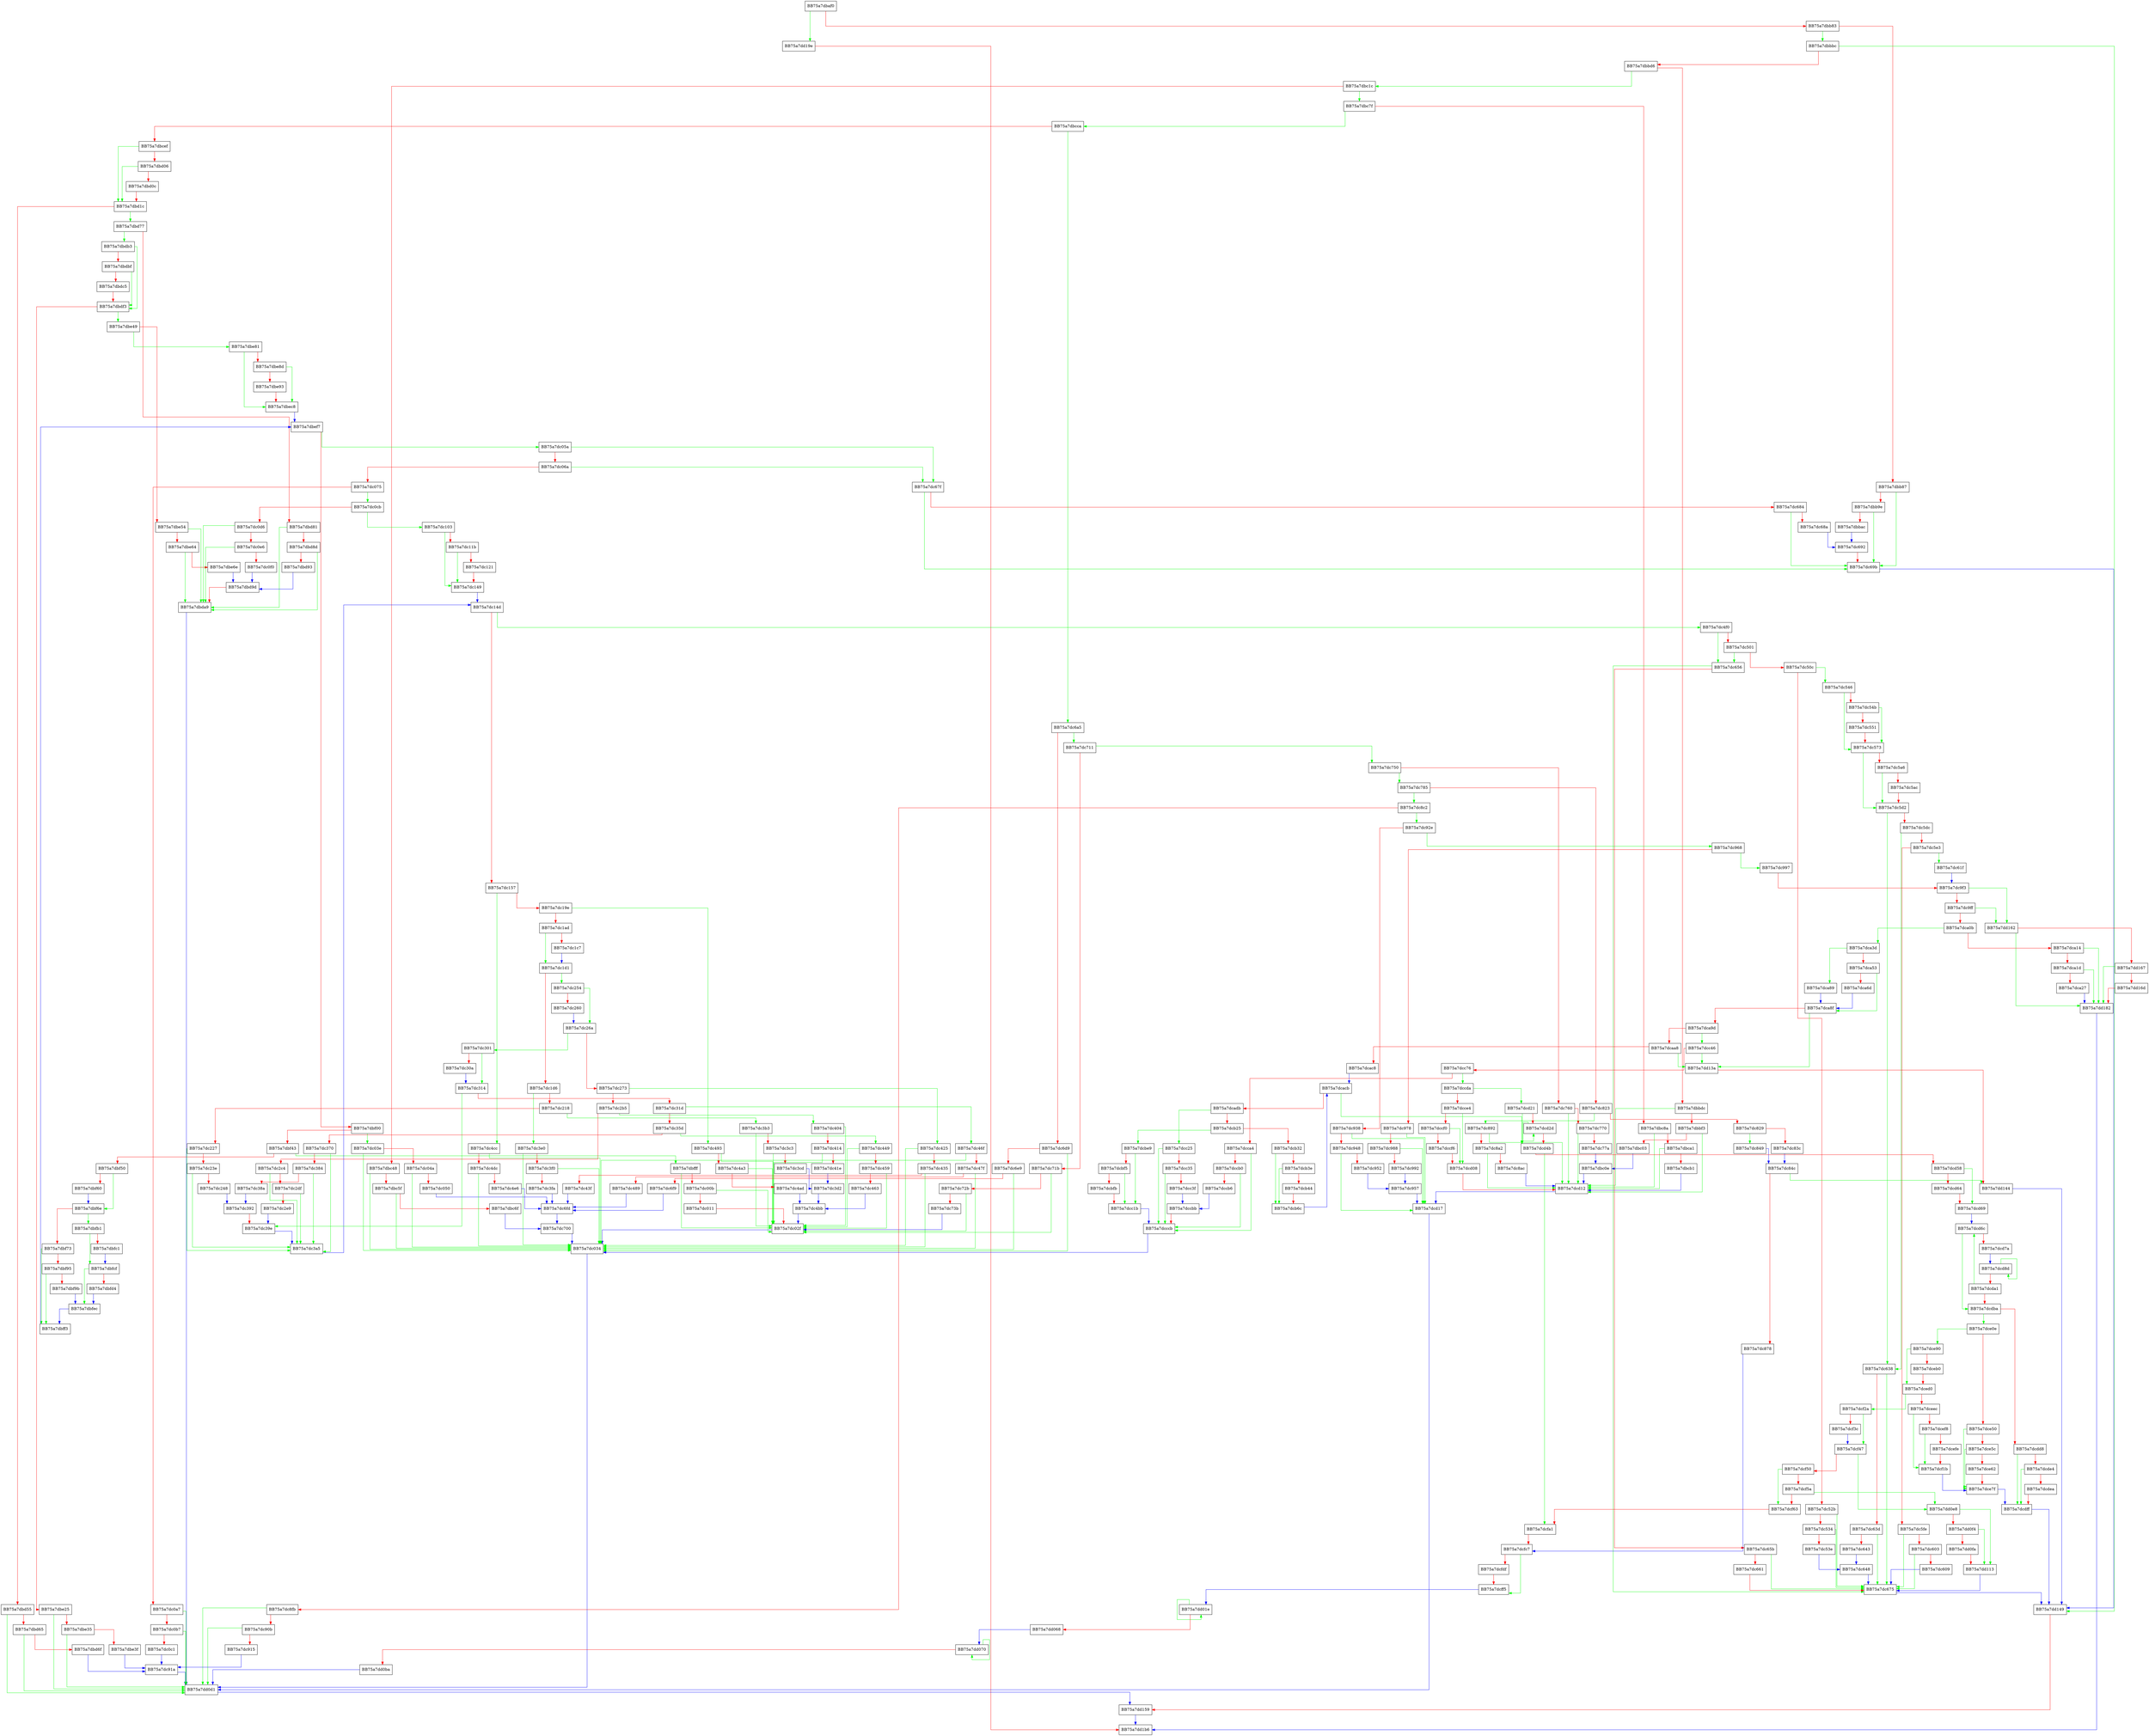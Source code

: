 digraph CreateInstance {
  node [shape="box"];
  graph [splines=ortho];
  BB75a7dbaf0 -> BB75a7dd19e [color="green"];
  BB75a7dbaf0 -> BB75a7dbb83 [color="red"];
  BB75a7dbb83 -> BB75a7dbbbc [color="green"];
  BB75a7dbb83 -> BB75a7dbb87 [color="red"];
  BB75a7dbb87 -> BB75a7dc69b [color="green"];
  BB75a7dbb87 -> BB75a7dbb9e [color="red"];
  BB75a7dbb9e -> BB75a7dc69b [color="green"];
  BB75a7dbb9e -> BB75a7dbbac [color="red"];
  BB75a7dbbac -> BB75a7dc692 [color="blue"];
  BB75a7dbbbc -> BB75a7dd149 [color="green"];
  BB75a7dbbbc -> BB75a7dbbd6 [color="red"];
  BB75a7dbbd6 -> BB75a7dbc1c [color="green"];
  BB75a7dbbd6 -> BB75a7dbbdc [color="red"];
  BB75a7dbbdc -> BB75a7dcd12 [color="green"];
  BB75a7dbbdc -> BB75a7dbbf3 [color="red"];
  BB75a7dbbf3 -> BB75a7dcd12 [color="green"];
  BB75a7dbbf3 -> BB75a7dbc03 [color="red"];
  BB75a7dbc03 -> BB75a7dbc0e [color="blue"];
  BB75a7dbc0e -> BB75a7dcd12 [color="blue"];
  BB75a7dbc1c -> BB75a7dbc7f [color="green"];
  BB75a7dbc1c -> BB75a7dbc48 [color="red"];
  BB75a7dbc48 -> BB75a7dc034 [color="green"];
  BB75a7dbc48 -> BB75a7dbc5f [color="red"];
  BB75a7dbc5f -> BB75a7dc034 [color="green"];
  BB75a7dbc5f -> BB75a7dbc6f [color="red"];
  BB75a7dbc6f -> BB75a7dc700 [color="blue"];
  BB75a7dbc7f -> BB75a7dbcca [color="green"];
  BB75a7dbc7f -> BB75a7dbc8a [color="red"];
  BB75a7dbc8a -> BB75a7dcd12 [color="green"];
  BB75a7dbc8a -> BB75a7dbca1 [color="red"];
  BB75a7dbca1 -> BB75a7dcd12 [color="green"];
  BB75a7dbca1 -> BB75a7dbcb1 [color="red"];
  BB75a7dbcb1 -> BB75a7dcd12 [color="blue"];
  BB75a7dbcca -> BB75a7dc6a5 [color="green"];
  BB75a7dbcca -> BB75a7dbcef [color="red"];
  BB75a7dbcef -> BB75a7dbd1c [color="green"];
  BB75a7dbcef -> BB75a7dbd06 [color="red"];
  BB75a7dbd06 -> BB75a7dbd1c [color="green"];
  BB75a7dbd06 -> BB75a7dbd0c [color="red"];
  BB75a7dbd0c -> BB75a7dbd1c [color="red"];
  BB75a7dbd1c -> BB75a7dbd77 [color="green"];
  BB75a7dbd1c -> BB75a7dbd55 [color="red"];
  BB75a7dbd55 -> BB75a7dd0d1 [color="green"];
  BB75a7dbd55 -> BB75a7dbd65 [color="red"];
  BB75a7dbd65 -> BB75a7dd0d1 [color="green"];
  BB75a7dbd65 -> BB75a7dbd6f [color="red"];
  BB75a7dbd6f -> BB75a7dc91a [color="blue"];
  BB75a7dbd77 -> BB75a7dbdb3 [color="green"];
  BB75a7dbd77 -> BB75a7dbd81 [color="red"];
  BB75a7dbd81 -> BB75a7dbda9 [color="green"];
  BB75a7dbd81 -> BB75a7dbd8d [color="red"];
  BB75a7dbd8d -> BB75a7dbda9 [color="green"];
  BB75a7dbd8d -> BB75a7dbd93 [color="red"];
  BB75a7dbd93 -> BB75a7dbd9d [color="blue"];
  BB75a7dbd9d -> BB75a7dbda9 [color="red"];
  BB75a7dbda9 -> BB75a7dd0d1 [color="blue"];
  BB75a7dbdb3 -> BB75a7dbdf3 [color="green"];
  BB75a7dbdb3 -> BB75a7dbdbf [color="red"];
  BB75a7dbdbf -> BB75a7dbdf3 [color="green"];
  BB75a7dbdbf -> BB75a7dbdc5 [color="red"];
  BB75a7dbdc5 -> BB75a7dbdf3 [color="red"];
  BB75a7dbdf3 -> BB75a7dbe49 [color="green"];
  BB75a7dbdf3 -> BB75a7dbe25 [color="red"];
  BB75a7dbe25 -> BB75a7dd0d1 [color="green"];
  BB75a7dbe25 -> BB75a7dbe35 [color="red"];
  BB75a7dbe35 -> BB75a7dd0d1 [color="green"];
  BB75a7dbe35 -> BB75a7dbe3f [color="red"];
  BB75a7dbe3f -> BB75a7dc91a [color="blue"];
  BB75a7dbe49 -> BB75a7dbe81 [color="green"];
  BB75a7dbe49 -> BB75a7dbe54 [color="red"];
  BB75a7dbe54 -> BB75a7dbda9 [color="green"];
  BB75a7dbe54 -> BB75a7dbe64 [color="red"];
  BB75a7dbe64 -> BB75a7dbda9 [color="green"];
  BB75a7dbe64 -> BB75a7dbe6e [color="red"];
  BB75a7dbe6e -> BB75a7dbd9d [color="blue"];
  BB75a7dbe81 -> BB75a7dbec8 [color="green"];
  BB75a7dbe81 -> BB75a7dbe8d [color="red"];
  BB75a7dbe8d -> BB75a7dbec8 [color="green"];
  BB75a7dbe8d -> BB75a7dbe93 [color="red"];
  BB75a7dbe93 -> BB75a7dbec8 [color="red"];
  BB75a7dbec8 -> BB75a7dbef7 [color="blue"];
  BB75a7dbef7 -> BB75a7dc05a [color="green"];
  BB75a7dbef7 -> BB75a7dbf00 [color="red"];
  BB75a7dbf00 -> BB75a7dc03e [color="green"];
  BB75a7dbf00 -> BB75a7dbf43 [color="red"];
  BB75a7dbf43 -> BB75a7dbfff [color="green"];
  BB75a7dbf43 -> BB75a7dbf50 [color="red"];
  BB75a7dbf50 -> BB75a7dbf6e [color="green"];
  BB75a7dbf50 -> BB75a7dbf60 [color="red"];
  BB75a7dbf60 -> BB75a7dbf6e [color="blue"];
  BB75a7dbf6e -> BB75a7dbfb1 [color="green"];
  BB75a7dbf6e -> BB75a7dbf73 [color="red"];
  BB75a7dbf73 -> BB75a7dbff3 [color="green"];
  BB75a7dbf73 -> BB75a7dbf95 [color="red"];
  BB75a7dbf95 -> BB75a7dbff3 [color="green"];
  BB75a7dbf95 -> BB75a7dbf9b [color="red"];
  BB75a7dbf9b -> BB75a7dbfec [color="blue"];
  BB75a7dbfb1 -> BB75a7dbfcf [color="green"];
  BB75a7dbfb1 -> BB75a7dbfc1 [color="red"];
  BB75a7dbfc1 -> BB75a7dbfcf [color="blue"];
  BB75a7dbfcf -> BB75a7dbfec [color="green"];
  BB75a7dbfcf -> BB75a7dbfd4 [color="red"];
  BB75a7dbfd4 -> BB75a7dbfec [color="blue"];
  BB75a7dbfec -> BB75a7dbff3 [color="blue"];
  BB75a7dbff3 -> BB75a7dbef7 [color="blue"];
  BB75a7dbfff -> BB75a7dc02f [color="green"];
  BB75a7dbfff -> BB75a7dc00b [color="red"];
  BB75a7dc00b -> BB75a7dc02f [color="green"];
  BB75a7dc00b -> BB75a7dc011 [color="red"];
  BB75a7dc011 -> BB75a7dc02f [color="red"];
  BB75a7dc02f -> BB75a7dc034 [color="blue"];
  BB75a7dc034 -> BB75a7dd0d1 [color="blue"];
  BB75a7dc03e -> BB75a7dc034 [color="green"];
  BB75a7dc03e -> BB75a7dc04a [color="red"];
  BB75a7dc04a -> BB75a7dc034 [color="green"];
  BB75a7dc04a -> BB75a7dc050 [color="red"];
  BB75a7dc050 -> BB75a7dc6fd [color="blue"];
  BB75a7dc05a -> BB75a7dc67f [color="green"];
  BB75a7dc05a -> BB75a7dc06a [color="red"];
  BB75a7dc06a -> BB75a7dc67f [color="green"];
  BB75a7dc06a -> BB75a7dc075 [color="red"];
  BB75a7dc075 -> BB75a7dc0cb [color="green"];
  BB75a7dc075 -> BB75a7dc0a7 [color="red"];
  BB75a7dc0a7 -> BB75a7dd0d1 [color="green"];
  BB75a7dc0a7 -> BB75a7dc0b7 [color="red"];
  BB75a7dc0b7 -> BB75a7dd0d1 [color="green"];
  BB75a7dc0b7 -> BB75a7dc0c1 [color="red"];
  BB75a7dc0c1 -> BB75a7dc91a [color="blue"];
  BB75a7dc0cb -> BB75a7dc103 [color="green"];
  BB75a7dc0cb -> BB75a7dc0d6 [color="red"];
  BB75a7dc0d6 -> BB75a7dbda9 [color="green"];
  BB75a7dc0d6 -> BB75a7dc0e6 [color="red"];
  BB75a7dc0e6 -> BB75a7dbda9 [color="green"];
  BB75a7dc0e6 -> BB75a7dc0f0 [color="red"];
  BB75a7dc0f0 -> BB75a7dbd9d [color="blue"];
  BB75a7dc103 -> BB75a7dc149 [color="green"];
  BB75a7dc103 -> BB75a7dc11b [color="red"];
  BB75a7dc11b -> BB75a7dc149 [color="green"];
  BB75a7dc11b -> BB75a7dc121 [color="red"];
  BB75a7dc121 -> BB75a7dc149 [color="red"];
  BB75a7dc149 -> BB75a7dc14d [color="blue"];
  BB75a7dc14d -> BB75a7dc4f0 [color="green"];
  BB75a7dc14d -> BB75a7dc157 [color="red"];
  BB75a7dc157 -> BB75a7dc4cc [color="green"];
  BB75a7dc157 -> BB75a7dc19e [color="red"];
  BB75a7dc19e -> BB75a7dc493 [color="green"];
  BB75a7dc19e -> BB75a7dc1ad [color="red"];
  BB75a7dc1ad -> BB75a7dc1d1 [color="green"];
  BB75a7dc1ad -> BB75a7dc1c7 [color="red"];
  BB75a7dc1c7 -> BB75a7dc1d1 [color="blue"];
  BB75a7dc1d1 -> BB75a7dc254 [color="green"];
  BB75a7dc1d1 -> BB75a7dc1d6 [color="red"];
  BB75a7dc1d6 -> BB75a7dc3e0 [color="green"];
  BB75a7dc1d6 -> BB75a7dc218 [color="red"];
  BB75a7dc218 -> BB75a7dc3b3 [color="green"];
  BB75a7dc218 -> BB75a7dc227 [color="red"];
  BB75a7dc227 -> BB75a7dc3a5 [color="green"];
  BB75a7dc227 -> BB75a7dc23e [color="red"];
  BB75a7dc23e -> BB75a7dc3a5 [color="green"];
  BB75a7dc23e -> BB75a7dc248 [color="red"];
  BB75a7dc248 -> BB75a7dc392 [color="blue"];
  BB75a7dc254 -> BB75a7dc26a [color="green"];
  BB75a7dc254 -> BB75a7dc260 [color="red"];
  BB75a7dc260 -> BB75a7dc26a [color="blue"];
  BB75a7dc26a -> BB75a7dc301 [color="green"];
  BB75a7dc26a -> BB75a7dc273 [color="red"];
  BB75a7dc273 -> BB75a7dc425 [color="green"];
  BB75a7dc273 -> BB75a7dc2b5 [color="red"];
  BB75a7dc2b5 -> BB75a7dc404 [color="green"];
  BB75a7dc2b5 -> BB75a7dc2c4 [color="red"];
  BB75a7dc2c4 -> BB75a7dc3a5 [color="green"];
  BB75a7dc2c4 -> BB75a7dc2df [color="red"];
  BB75a7dc2df -> BB75a7dc3a5 [color="green"];
  BB75a7dc2df -> BB75a7dc2e9 [color="red"];
  BB75a7dc2e9 -> BB75a7dc39e [color="blue"];
  BB75a7dc301 -> BB75a7dc314 [color="green"];
  BB75a7dc301 -> BB75a7dc30a [color="red"];
  BB75a7dc30a -> BB75a7dc314 [color="blue"];
  BB75a7dc314 -> BB75a7dc39e [color="green"];
  BB75a7dc314 -> BB75a7dc31d [color="red"];
  BB75a7dc31d -> BB75a7dc46f [color="green"];
  BB75a7dc31d -> BB75a7dc35d [color="red"];
  BB75a7dc35d -> BB75a7dc449 [color="green"];
  BB75a7dc35d -> BB75a7dc370 [color="red"];
  BB75a7dc370 -> BB75a7dc3a5 [color="green"];
  BB75a7dc370 -> BB75a7dc384 [color="red"];
  BB75a7dc384 -> BB75a7dc3a5 [color="green"];
  BB75a7dc384 -> BB75a7dc38a [color="red"];
  BB75a7dc38a -> BB75a7dc392 [color="blue"];
  BB75a7dc392 -> BB75a7dc39e [color="red"];
  BB75a7dc39e -> BB75a7dc3a5 [color="blue"];
  BB75a7dc3a5 -> BB75a7dc14d [color="blue"];
  BB75a7dc3b3 -> BB75a7dc02f [color="green"];
  BB75a7dc3b3 -> BB75a7dc3c3 [color="red"];
  BB75a7dc3c3 -> BB75a7dc02f [color="green"];
  BB75a7dc3c3 -> BB75a7dc3cd [color="red"];
  BB75a7dc3cd -> BB75a7dc3d2 [color="blue"];
  BB75a7dc3d2 -> BB75a7dc4bb [color="blue"];
  BB75a7dc3e0 -> BB75a7dc034 [color="green"];
  BB75a7dc3e0 -> BB75a7dc3f0 [color="red"];
  BB75a7dc3f0 -> BB75a7dc034 [color="green"];
  BB75a7dc3f0 -> BB75a7dc3fa [color="red"];
  BB75a7dc3fa -> BB75a7dc6fd [color="blue"];
  BB75a7dc404 -> BB75a7dc02f [color="green"];
  BB75a7dc404 -> BB75a7dc414 [color="red"];
  BB75a7dc414 -> BB75a7dc02f [color="green"];
  BB75a7dc414 -> BB75a7dc41e [color="red"];
  BB75a7dc41e -> BB75a7dc3d2 [color="blue"];
  BB75a7dc425 -> BB75a7dc034 [color="green"];
  BB75a7dc425 -> BB75a7dc435 [color="red"];
  BB75a7dc435 -> BB75a7dc034 [color="green"];
  BB75a7dc435 -> BB75a7dc43f [color="red"];
  BB75a7dc43f -> BB75a7dc6fd [color="blue"];
  BB75a7dc449 -> BB75a7dc02f [color="green"];
  BB75a7dc449 -> BB75a7dc459 [color="red"];
  BB75a7dc459 -> BB75a7dc02f [color="green"];
  BB75a7dc459 -> BB75a7dc463 [color="red"];
  BB75a7dc463 -> BB75a7dc4bb [color="blue"];
  BB75a7dc46f -> BB75a7dc034 [color="green"];
  BB75a7dc46f -> BB75a7dc47f [color="red"];
  BB75a7dc47f -> BB75a7dc034 [color="green"];
  BB75a7dc47f -> BB75a7dc489 [color="red"];
  BB75a7dc489 -> BB75a7dc6fd [color="blue"];
  BB75a7dc493 -> BB75a7dc02f [color="green"];
  BB75a7dc493 -> BB75a7dc4a3 [color="red"];
  BB75a7dc4a3 -> BB75a7dc02f [color="green"];
  BB75a7dc4a3 -> BB75a7dc4ad [color="red"];
  BB75a7dc4ad -> BB75a7dc4bb [color="blue"];
  BB75a7dc4bb -> BB75a7dc02f [color="blue"];
  BB75a7dc4cc -> BB75a7dc034 [color="green"];
  BB75a7dc4cc -> BB75a7dc4dc [color="red"];
  BB75a7dc4dc -> BB75a7dc034 [color="green"];
  BB75a7dc4dc -> BB75a7dc4e6 [color="red"];
  BB75a7dc4e6 -> BB75a7dc6fd [color="blue"];
  BB75a7dc4f0 -> BB75a7dc656 [color="green"];
  BB75a7dc4f0 -> BB75a7dc501 [color="red"];
  BB75a7dc501 -> BB75a7dc656 [color="green"];
  BB75a7dc501 -> BB75a7dc50c [color="red"];
  BB75a7dc50c -> BB75a7dc546 [color="green"];
  BB75a7dc50c -> BB75a7dc52b [color="red"];
  BB75a7dc52b -> BB75a7dc675 [color="green"];
  BB75a7dc52b -> BB75a7dc534 [color="red"];
  BB75a7dc534 -> BB75a7dc675 [color="green"];
  BB75a7dc534 -> BB75a7dc53e [color="red"];
  BB75a7dc53e -> BB75a7dc648 [color="blue"];
  BB75a7dc546 -> BB75a7dc573 [color="green"];
  BB75a7dc546 -> BB75a7dc54b [color="red"];
  BB75a7dc54b -> BB75a7dc573 [color="green"];
  BB75a7dc54b -> BB75a7dc551 [color="red"];
  BB75a7dc551 -> BB75a7dc573 [color="red"];
  BB75a7dc573 -> BB75a7dc5d2 [color="green"];
  BB75a7dc573 -> BB75a7dc5a6 [color="red"];
  BB75a7dc5a6 -> BB75a7dc5d2 [color="green"];
  BB75a7dc5a6 -> BB75a7dc5ac [color="red"];
  BB75a7dc5ac -> BB75a7dc5d2 [color="red"];
  BB75a7dc5d2 -> BB75a7dc638 [color="green"];
  BB75a7dc5d2 -> BB75a7dc5dc [color="red"];
  BB75a7dc5dc -> BB75a7dc638 [color="green"];
  BB75a7dc5dc -> BB75a7dc5e3 [color="red"];
  BB75a7dc5e3 -> BB75a7dc61f [color="green"];
  BB75a7dc5e3 -> BB75a7dc5fe [color="red"];
  BB75a7dc5fe -> BB75a7dc675 [color="green"];
  BB75a7dc5fe -> BB75a7dc603 [color="red"];
  BB75a7dc603 -> BB75a7dc675 [color="green"];
  BB75a7dc603 -> BB75a7dc609 [color="red"];
  BB75a7dc609 -> BB75a7dc675 [color="blue"];
  BB75a7dc61f -> BB75a7dc9f3 [color="blue"];
  BB75a7dc638 -> BB75a7dc675 [color="green"];
  BB75a7dc638 -> BB75a7dc63d [color="red"];
  BB75a7dc63d -> BB75a7dc675 [color="green"];
  BB75a7dc63d -> BB75a7dc643 [color="red"];
  BB75a7dc643 -> BB75a7dc648 [color="blue"];
  BB75a7dc648 -> BB75a7dc675 [color="blue"];
  BB75a7dc656 -> BB75a7dc675 [color="green"];
  BB75a7dc656 -> BB75a7dc65b [color="red"];
  BB75a7dc65b -> BB75a7dc675 [color="green"];
  BB75a7dc65b -> BB75a7dc661 [color="red"];
  BB75a7dc661 -> BB75a7dc675 [color="red"];
  BB75a7dc675 -> BB75a7dd149 [color="blue"];
  BB75a7dc67f -> BB75a7dc69b [color="green"];
  BB75a7dc67f -> BB75a7dc684 [color="red"];
  BB75a7dc684 -> BB75a7dc69b [color="green"];
  BB75a7dc684 -> BB75a7dc68a [color="red"];
  BB75a7dc68a -> BB75a7dc692 [color="blue"];
  BB75a7dc692 -> BB75a7dc69b [color="red"];
  BB75a7dc69b -> BB75a7dd149 [color="blue"];
  BB75a7dc6a5 -> BB75a7dc711 [color="green"];
  BB75a7dc6a5 -> BB75a7dc6d9 [color="red"];
  BB75a7dc6d9 -> BB75a7dc034 [color="green"];
  BB75a7dc6d9 -> BB75a7dc6e9 [color="red"];
  BB75a7dc6e9 -> BB75a7dc034 [color="green"];
  BB75a7dc6e9 -> BB75a7dc6f9 [color="red"];
  BB75a7dc6f9 -> BB75a7dc6fd [color="blue"];
  BB75a7dc6fd -> BB75a7dc700 [color="blue"];
  BB75a7dc700 -> BB75a7dc034 [color="blue"];
  BB75a7dc711 -> BB75a7dc750 [color="green"];
  BB75a7dc711 -> BB75a7dc71b [color="red"];
  BB75a7dc71b -> BB75a7dc02f [color="green"];
  BB75a7dc71b -> BB75a7dc72b [color="red"];
  BB75a7dc72b -> BB75a7dc02f [color="green"];
  BB75a7dc72b -> BB75a7dc73b [color="red"];
  BB75a7dc73b -> BB75a7dc02f [color="blue"];
  BB75a7dc750 -> BB75a7dc785 [color="green"];
  BB75a7dc750 -> BB75a7dc760 [color="red"];
  BB75a7dc760 -> BB75a7dcd12 [color="green"];
  BB75a7dc760 -> BB75a7dc770 [color="red"];
  BB75a7dc770 -> BB75a7dcd12 [color="green"];
  BB75a7dc770 -> BB75a7dc77a [color="red"];
  BB75a7dc77a -> BB75a7dbc0e [color="blue"];
  BB75a7dc785 -> BB75a7dc8c2 [color="green"];
  BB75a7dc785 -> BB75a7dc823 [color="red"];
  BB75a7dc823 -> BB75a7dc892 [color="green"];
  BB75a7dc823 -> BB75a7dc829 [color="red"];
  BB75a7dc829 -> BB75a7dc849 [color="green"];
  BB75a7dc829 -> BB75a7dc83c [color="red"];
  BB75a7dc83c -> BB75a7dc84c [color="blue"];
  BB75a7dc849 -> BB75a7dc84c [color="blue"];
  BB75a7dc84c -> BB75a7dd144 [color="green"];
  BB75a7dc84c -> BB75a7dc878 [color="red"];
  BB75a7dc878 -> BB75a7dcfc7 [color="blue"];
  BB75a7dc892 -> BB75a7dcd12 [color="green"];
  BB75a7dc892 -> BB75a7dc8a2 [color="red"];
  BB75a7dc8a2 -> BB75a7dcd12 [color="green"];
  BB75a7dc8a2 -> BB75a7dc8ac [color="red"];
  BB75a7dc8ac -> BB75a7dcd12 [color="blue"];
  BB75a7dc8c2 -> BB75a7dc92e [color="green"];
  BB75a7dc8c2 -> BB75a7dc8fb [color="red"];
  BB75a7dc8fb -> BB75a7dd0d1 [color="green"];
  BB75a7dc8fb -> BB75a7dc90b [color="red"];
  BB75a7dc90b -> BB75a7dd0d1 [color="green"];
  BB75a7dc90b -> BB75a7dc915 [color="red"];
  BB75a7dc915 -> BB75a7dc91a [color="blue"];
  BB75a7dc91a -> BB75a7dd0d1 [color="blue"];
  BB75a7dc92e -> BB75a7dc968 [color="green"];
  BB75a7dc92e -> BB75a7dc938 [color="red"];
  BB75a7dc938 -> BB75a7dcd17 [color="green"];
  BB75a7dc938 -> BB75a7dc948 [color="red"];
  BB75a7dc948 -> BB75a7dcd17 [color="green"];
  BB75a7dc948 -> BB75a7dc952 [color="red"];
  BB75a7dc952 -> BB75a7dc957 [color="blue"];
  BB75a7dc957 -> BB75a7dcd17 [color="blue"];
  BB75a7dc968 -> BB75a7dc997 [color="green"];
  BB75a7dc968 -> BB75a7dc978 [color="red"];
  BB75a7dc978 -> BB75a7dcd17 [color="green"];
  BB75a7dc978 -> BB75a7dc988 [color="red"];
  BB75a7dc988 -> BB75a7dcd17 [color="green"];
  BB75a7dc988 -> BB75a7dc992 [color="red"];
  BB75a7dc992 -> BB75a7dc957 [color="blue"];
  BB75a7dc997 -> BB75a7dc9f3 [color="red"];
  BB75a7dc9f3 -> BB75a7dd162 [color="green"];
  BB75a7dc9f3 -> BB75a7dc9ff [color="red"];
  BB75a7dc9ff -> BB75a7dd162 [color="green"];
  BB75a7dc9ff -> BB75a7dca0b [color="red"];
  BB75a7dca0b -> BB75a7dca3d [color="green"];
  BB75a7dca0b -> BB75a7dca14 [color="red"];
  BB75a7dca14 -> BB75a7dd182 [color="green"];
  BB75a7dca14 -> BB75a7dca1d [color="red"];
  BB75a7dca1d -> BB75a7dd182 [color="green"];
  BB75a7dca1d -> BB75a7dca27 [color="red"];
  BB75a7dca27 -> BB75a7dd182 [color="blue"];
  BB75a7dca3d -> BB75a7dca89 [color="green"];
  BB75a7dca3d -> BB75a7dca53 [color="red"];
  BB75a7dca53 -> BB75a7dca8f [color="green"];
  BB75a7dca53 -> BB75a7dca6d [color="red"];
  BB75a7dca6d -> BB75a7dca8f [color="blue"];
  BB75a7dca89 -> BB75a7dca8f [color="blue"];
  BB75a7dca8f -> BB75a7dd13a [color="green"];
  BB75a7dca8f -> BB75a7dca9d [color="red"];
  BB75a7dca9d -> BB75a7dcc46 [color="green"];
  BB75a7dca9d -> BB75a7dcaa8 [color="red"];
  BB75a7dcaa8 -> BB75a7dd13a [color="green"];
  BB75a7dcaa8 -> BB75a7dcac8 [color="red"];
  BB75a7dcac8 -> BB75a7dcacb [color="blue"];
  BB75a7dcacb -> BB75a7dcd4b [color="green"];
  BB75a7dcacb -> BB75a7dcadb [color="red"];
  BB75a7dcadb -> BB75a7dcc25 [color="green"];
  BB75a7dcadb -> BB75a7dcb25 [color="red"];
  BB75a7dcb25 -> BB75a7dcbe9 [color="green"];
  BB75a7dcb25 -> BB75a7dcb32 [color="red"];
  BB75a7dcb32 -> BB75a7dcb6c [color="green"];
  BB75a7dcb32 -> BB75a7dcb3e [color="red"];
  BB75a7dcb3e -> BB75a7dcb6c [color="green"];
  BB75a7dcb3e -> BB75a7dcb44 [color="red"];
  BB75a7dcb44 -> BB75a7dcb6c [color="red"];
  BB75a7dcb6c -> BB75a7dcacb [color="blue"];
  BB75a7dcbe9 -> BB75a7dcc1b [color="green"];
  BB75a7dcbe9 -> BB75a7dcbf5 [color="red"];
  BB75a7dcbf5 -> BB75a7dcc1b [color="green"];
  BB75a7dcbf5 -> BB75a7dcbfb [color="red"];
  BB75a7dcbfb -> BB75a7dcc1b [color="red"];
  BB75a7dcc1b -> BB75a7dcccb [color="blue"];
  BB75a7dcc25 -> BB75a7dcccb [color="green"];
  BB75a7dcc25 -> BB75a7dcc35 [color="red"];
  BB75a7dcc35 -> BB75a7dcccb [color="green"];
  BB75a7dcc35 -> BB75a7dcc3f [color="red"];
  BB75a7dcc3f -> BB75a7dccbb [color="blue"];
  BB75a7dcc46 -> BB75a7dd13a [color="green"];
  BB75a7dcc46 -> BB75a7dcc76 [color="red"];
  BB75a7dcc76 -> BB75a7dccda [color="green"];
  BB75a7dcc76 -> BB75a7dcca4 [color="red"];
  BB75a7dcca4 -> BB75a7dcccb [color="green"];
  BB75a7dcca4 -> BB75a7dccb0 [color="red"];
  BB75a7dccb0 -> BB75a7dcccb [color="green"];
  BB75a7dccb0 -> BB75a7dccb6 [color="red"];
  BB75a7dccb6 -> BB75a7dccbb [color="blue"];
  BB75a7dccbb -> BB75a7dcccb [color="red"];
  BB75a7dcccb -> BB75a7dc034 [color="blue"];
  BB75a7dccda -> BB75a7dcd21 [color="green"];
  BB75a7dccda -> BB75a7dcce4 [color="red"];
  BB75a7dcce4 -> BB75a7dcd08 [color="green"];
  BB75a7dcce4 -> BB75a7dccf0 [color="red"];
  BB75a7dccf0 -> BB75a7dcd08 [color="green"];
  BB75a7dccf0 -> BB75a7dccf6 [color="red"];
  BB75a7dccf6 -> BB75a7dcd08 [color="red"];
  BB75a7dcd08 -> BB75a7dcd12 [color="red"];
  BB75a7dcd12 -> BB75a7dcd17 [color="blue"];
  BB75a7dcd17 -> BB75a7dd0d1 [color="blue"];
  BB75a7dcd21 -> BB75a7dcd4b [color="green"];
  BB75a7dcd21 -> BB75a7dcd2d [color="red"];
  BB75a7dcd2d -> BB75a7dcd2d [color="green"];
  BB75a7dcd2d -> BB75a7dcd4b [color="red"];
  BB75a7dcd4b -> BB75a7dcfa1 [color="green"];
  BB75a7dcd4b -> BB75a7dcd58 [color="red"];
  BB75a7dcd58 -> BB75a7dcd69 [color="green"];
  BB75a7dcd58 -> BB75a7dcd64 [color="red"];
  BB75a7dcd64 -> BB75a7dcd69 [color="red"];
  BB75a7dcd69 -> BB75a7dcd6c [color="blue"];
  BB75a7dcd6c -> BB75a7dcdba [color="green"];
  BB75a7dcd6c -> BB75a7dcd7a [color="red"];
  BB75a7dcd7a -> BB75a7dcd8d [color="blue"];
  BB75a7dcd8d -> BB75a7dcd8d [color="green"];
  BB75a7dcd8d -> BB75a7dcda1 [color="red"];
  BB75a7dcda1 -> BB75a7dcd6c [color="green"];
  BB75a7dcda1 -> BB75a7dcdba [color="red"];
  BB75a7dcdba -> BB75a7dce0e [color="green"];
  BB75a7dcdba -> BB75a7dcdd8 [color="red"];
  BB75a7dcdd8 -> BB75a7dcdff [color="green"];
  BB75a7dcdd8 -> BB75a7dcde4 [color="red"];
  BB75a7dcde4 -> BB75a7dcdff [color="green"];
  BB75a7dcde4 -> BB75a7dcdea [color="red"];
  BB75a7dcdea -> BB75a7dcdff [color="red"];
  BB75a7dcdff -> BB75a7dd149 [color="blue"];
  BB75a7dce0e -> BB75a7dce90 [color="green"];
  BB75a7dce0e -> BB75a7dce50 [color="red"];
  BB75a7dce50 -> BB75a7dce7f [color="green"];
  BB75a7dce50 -> BB75a7dce5c [color="red"];
  BB75a7dce5c -> BB75a7dce7f [color="green"];
  BB75a7dce5c -> BB75a7dce62 [color="red"];
  BB75a7dce62 -> BB75a7dce7f [color="red"];
  BB75a7dce7f -> BB75a7dcdff [color="blue"];
  BB75a7dce90 -> BB75a7dced0 [color="green"];
  BB75a7dce90 -> BB75a7dceb0 [color="red"];
  BB75a7dceb0 -> BB75a7dced0 [color="red"];
  BB75a7dced0 -> BB75a7dcf2a [color="green"];
  BB75a7dced0 -> BB75a7dceec [color="red"];
  BB75a7dceec -> BB75a7dcf1b [color="green"];
  BB75a7dceec -> BB75a7dcef8 [color="red"];
  BB75a7dcef8 -> BB75a7dcf1b [color="green"];
  BB75a7dcef8 -> BB75a7dcefe [color="red"];
  BB75a7dcefe -> BB75a7dcf1b [color="red"];
  BB75a7dcf1b -> BB75a7dce7f [color="blue"];
  BB75a7dcf2a -> BB75a7dcf47 [color="green"];
  BB75a7dcf2a -> BB75a7dcf3c [color="red"];
  BB75a7dcf3c -> BB75a7dcf47 [color="blue"];
  BB75a7dcf47 -> BB75a7dd0e8 [color="green"];
  BB75a7dcf47 -> BB75a7dcf50 [color="red"];
  BB75a7dcf50 -> BB75a7dcf63 [color="green"];
  BB75a7dcf50 -> BB75a7dcf5a [color="red"];
  BB75a7dcf5a -> BB75a7dd0e8 [color="green"];
  BB75a7dcf5a -> BB75a7dcf63 [color="red"];
  BB75a7dcf63 -> BB75a7dcfa1 [color="red"];
  BB75a7dcfa1 -> BB75a7dcfc7 [color="red"];
  BB75a7dcfc7 -> BB75a7dcff5 [color="green"];
  BB75a7dcfc7 -> BB75a7dcfdf [color="red"];
  BB75a7dcfdf -> BB75a7dcff5 [color="red"];
  BB75a7dcff5 -> BB75a7dd01e [color="blue"];
  BB75a7dd01e -> BB75a7dd01e [color="green"];
  BB75a7dd01e -> BB75a7dd068 [color="red"];
  BB75a7dd068 -> BB75a7dd070 [color="blue"];
  BB75a7dd070 -> BB75a7dd070 [color="green"];
  BB75a7dd070 -> BB75a7dd0ba [color="red"];
  BB75a7dd0ba -> BB75a7dd0d1 [color="blue"];
  BB75a7dd0d1 -> BB75a7dd159 [color="blue"];
  BB75a7dd0e8 -> BB75a7dd113 [color="green"];
  BB75a7dd0e8 -> BB75a7dd0f4 [color="red"];
  BB75a7dd0f4 -> BB75a7dd113 [color="green"];
  BB75a7dd0f4 -> BB75a7dd0fa [color="red"];
  BB75a7dd0fa -> BB75a7dd113 [color="red"];
  BB75a7dd113 -> BB75a7dc675 [color="blue"];
  BB75a7dd13a -> BB75a7dd144 [color="red"];
  BB75a7dd144 -> BB75a7dd149 [color="blue"];
  BB75a7dd149 -> BB75a7dd159 [color="red"];
  BB75a7dd159 -> BB75a7dd1b6 [color="blue"];
  BB75a7dd162 -> BB75a7dd182 [color="green"];
  BB75a7dd162 -> BB75a7dd167 [color="red"];
  BB75a7dd167 -> BB75a7dd182 [color="green"];
  BB75a7dd167 -> BB75a7dd16d [color="red"];
  BB75a7dd16d -> BB75a7dd182 [color="red"];
  BB75a7dd182 -> BB75a7dd1b6 [color="blue"];
  BB75a7dd19e -> BB75a7dd1b6 [color="red"];
}